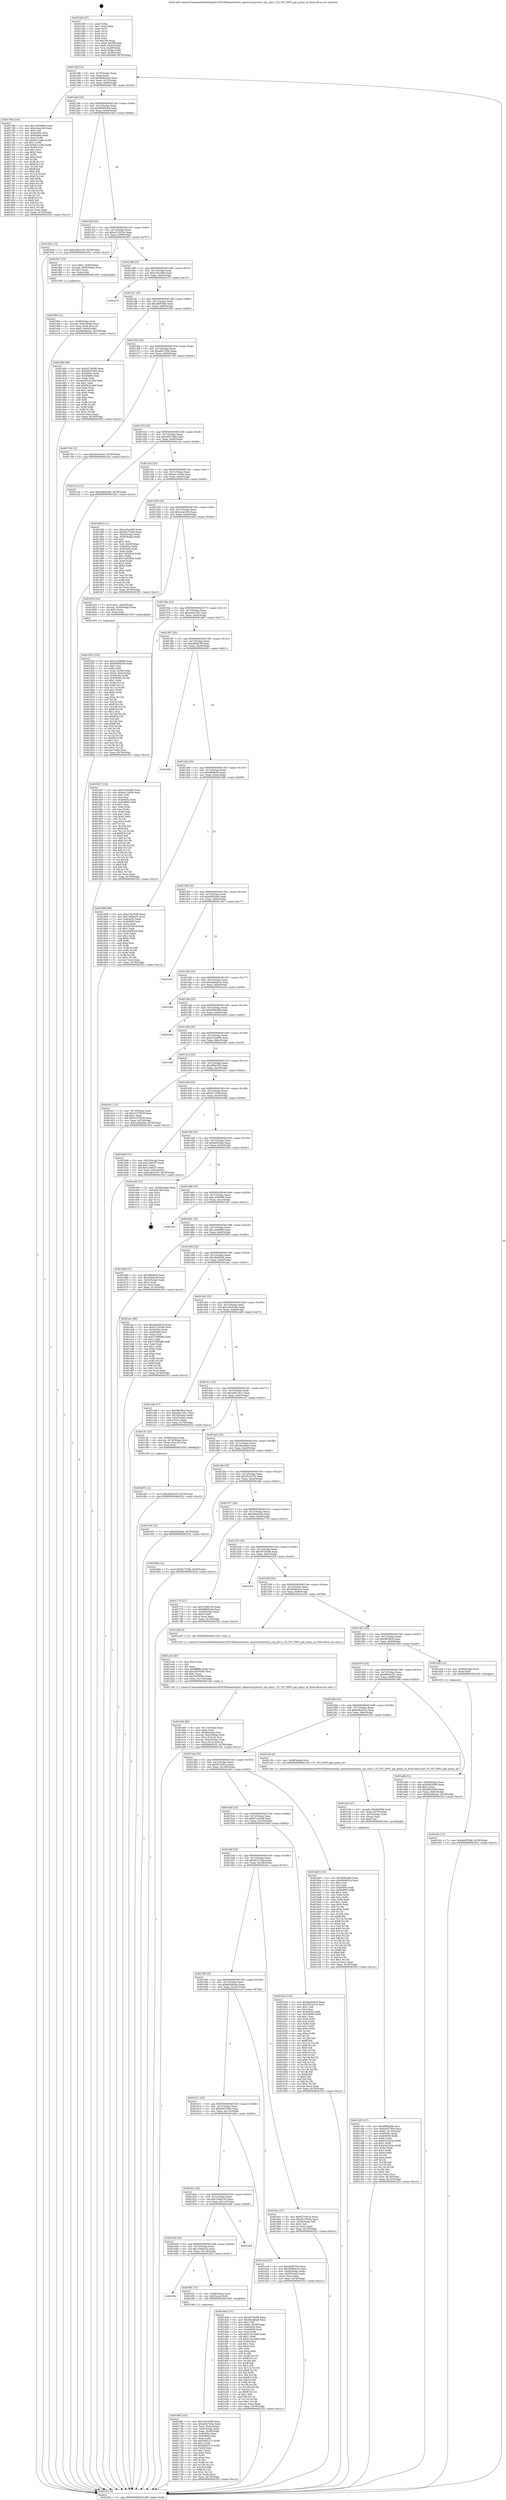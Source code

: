 digraph "0x401260" {
  label = "0x401260 (/mnt/c/Users/mathe/Desktop/tcc/POCII/binaries/extr_opensslcryptotsts_rsp_utils.c_TS_TST_INFO_get_policy_id_Final-ollvm.out::main(0))"
  labelloc = "t"
  node[shape=record]

  Entry [label="",width=0.3,height=0.3,shape=circle,fillcolor=black,style=filled]
  "0x40128f" [label="{
     0x40128f [23]\l
     | [instrs]\l
     &nbsp;&nbsp;0x40128f \<+3\>: mov -0x78(%rbp),%eax\l
     &nbsp;&nbsp;0x401292 \<+2\>: mov %eax,%ecx\l
     &nbsp;&nbsp;0x401294 \<+6\>: sub $0x866b5a2e,%ecx\l
     &nbsp;&nbsp;0x40129a \<+3\>: mov %eax,-0x7c(%rbp)\l
     &nbsp;&nbsp;0x40129d \<+3\>: mov %ecx,-0x80(%rbp)\l
     &nbsp;&nbsp;0x4012a0 \<+6\>: je 000000000040178b \<main+0x52b\>\l
  }"]
  "0x40178b" [label="{
     0x40178b [144]\l
     | [instrs]\l
     &nbsp;&nbsp;0x40178b \<+5\>: mov $0x1a559806,%eax\l
     &nbsp;&nbsp;0x401790 \<+5\>: mov $0xc4cec22d,%ecx\l
     &nbsp;&nbsp;0x401795 \<+2\>: mov $0x1,%dl\l
     &nbsp;&nbsp;0x401797 \<+7\>: mov 0x40405c,%esi\l
     &nbsp;&nbsp;0x40179e \<+7\>: mov 0x404060,%edi\l
     &nbsp;&nbsp;0x4017a5 \<+3\>: mov %esi,%r8d\l
     &nbsp;&nbsp;0x4017a8 \<+7\>: sub $0xf41c1dbe,%r8d\l
     &nbsp;&nbsp;0x4017af \<+4\>: sub $0x1,%r8d\l
     &nbsp;&nbsp;0x4017b3 \<+7\>: add $0xf41c1dbe,%r8d\l
     &nbsp;&nbsp;0x4017ba \<+4\>: imul %r8d,%esi\l
     &nbsp;&nbsp;0x4017be \<+3\>: and $0x1,%esi\l
     &nbsp;&nbsp;0x4017c1 \<+3\>: cmp $0x0,%esi\l
     &nbsp;&nbsp;0x4017c4 \<+4\>: sete %r9b\l
     &nbsp;&nbsp;0x4017c8 \<+3\>: cmp $0xa,%edi\l
     &nbsp;&nbsp;0x4017cb \<+4\>: setl %r10b\l
     &nbsp;&nbsp;0x4017cf \<+3\>: mov %r9b,%r11b\l
     &nbsp;&nbsp;0x4017d2 \<+4\>: xor $0xff,%r11b\l
     &nbsp;&nbsp;0x4017d6 \<+3\>: mov %r10b,%bl\l
     &nbsp;&nbsp;0x4017d9 \<+3\>: xor $0xff,%bl\l
     &nbsp;&nbsp;0x4017dc \<+3\>: xor $0x0,%dl\l
     &nbsp;&nbsp;0x4017df \<+3\>: mov %r11b,%r14b\l
     &nbsp;&nbsp;0x4017e2 \<+4\>: and $0x0,%r14b\l
     &nbsp;&nbsp;0x4017e6 \<+3\>: and %dl,%r9b\l
     &nbsp;&nbsp;0x4017e9 \<+3\>: mov %bl,%r15b\l
     &nbsp;&nbsp;0x4017ec \<+4\>: and $0x0,%r15b\l
     &nbsp;&nbsp;0x4017f0 \<+3\>: and %dl,%r10b\l
     &nbsp;&nbsp;0x4017f3 \<+3\>: or %r9b,%r14b\l
     &nbsp;&nbsp;0x4017f6 \<+3\>: or %r10b,%r15b\l
     &nbsp;&nbsp;0x4017f9 \<+3\>: xor %r15b,%r14b\l
     &nbsp;&nbsp;0x4017fc \<+3\>: or %bl,%r11b\l
     &nbsp;&nbsp;0x4017ff \<+4\>: xor $0xff,%r11b\l
     &nbsp;&nbsp;0x401803 \<+3\>: or $0x0,%dl\l
     &nbsp;&nbsp;0x401806 \<+3\>: and %dl,%r11b\l
     &nbsp;&nbsp;0x401809 \<+3\>: or %r11b,%r14b\l
     &nbsp;&nbsp;0x40180c \<+4\>: test $0x1,%r14b\l
     &nbsp;&nbsp;0x401810 \<+3\>: cmovne %ecx,%eax\l
     &nbsp;&nbsp;0x401813 \<+3\>: mov %eax,-0x78(%rbp)\l
     &nbsp;&nbsp;0x401816 \<+5\>: jmp 0000000000401f22 \<main+0xcc2\>\l
  }"]
  "0x4012a6" [label="{
     0x4012a6 [25]\l
     | [instrs]\l
     &nbsp;&nbsp;0x4012a6 \<+5\>: jmp 00000000004012ab \<main+0x4b\>\l
     &nbsp;&nbsp;0x4012ab \<+3\>: mov -0x7c(%rbp),%eax\l
     &nbsp;&nbsp;0x4012ae \<+5\>: sub $0x95000c59,%eax\l
     &nbsp;&nbsp;0x4012b3 \<+6\>: mov %eax,-0x84(%rbp)\l
     &nbsp;&nbsp;0x4012b9 \<+6\>: je 00000000004018cb \<main+0x66b\>\l
  }"]
  Exit [label="",width=0.3,height=0.3,shape=circle,fillcolor=black,style=filled,peripheries=2]
  "0x4018cb" [label="{
     0x4018cb [12]\l
     | [instrs]\l
     &nbsp;&nbsp;0x4018cb \<+7\>: movl $0xca8c5193,-0x78(%rbp)\l
     &nbsp;&nbsp;0x4018d2 \<+5\>: jmp 0000000000401f22 \<main+0xcc2\>\l
  }"]
  "0x4012bf" [label="{
     0x4012bf [25]\l
     | [instrs]\l
     &nbsp;&nbsp;0x4012bf \<+5\>: jmp 00000000004012c4 \<main+0x64\>\l
     &nbsp;&nbsp;0x4012c4 \<+3\>: mov -0x7c(%rbp),%eax\l
     &nbsp;&nbsp;0x4012c7 \<+5\>: sub $0xa512053e,%eax\l
     &nbsp;&nbsp;0x4012cc \<+6\>: mov %eax,-0x88(%rbp)\l
     &nbsp;&nbsp;0x4012d2 \<+6\>: je 00000000004019e7 \<main+0x787\>\l
  }"]
  "0x401d3c" [label="{
     0x401d3c [12]\l
     | [instrs]\l
     &nbsp;&nbsp;0x401d3c \<+7\>: movl $0xab0f7846,-0x78(%rbp)\l
     &nbsp;&nbsp;0x401d43 \<+5\>: jmp 0000000000401f22 \<main+0xcc2\>\l
  }"]
  "0x4019e7" [label="{
     0x4019e7 [23]\l
     | [instrs]\l
     &nbsp;&nbsp;0x4019e7 \<+7\>: movl $0x1,-0x60(%rbp)\l
     &nbsp;&nbsp;0x4019ee \<+4\>: movslq -0x60(%rbp),%rax\l
     &nbsp;&nbsp;0x4019f2 \<+4\>: shl $0x2,%rax\l
     &nbsp;&nbsp;0x4019f6 \<+3\>: mov %rax,%rdi\l
     &nbsp;&nbsp;0x4019f9 \<+5\>: call 0000000000401050 \<malloc@plt\>\l
     | [calls]\l
     &nbsp;&nbsp;0x401050 \{1\} (unknown)\l
  }"]
  "0x4012d8" [label="{
     0x4012d8 [25]\l
     | [instrs]\l
     &nbsp;&nbsp;0x4012d8 \<+5\>: jmp 00000000004012dd \<main+0x7d\>\l
     &nbsp;&nbsp;0x4012dd \<+3\>: mov -0x7c(%rbp),%eax\l
     &nbsp;&nbsp;0x4012e0 \<+5\>: sub $0xa78c2598,%eax\l
     &nbsp;&nbsp;0x4012e5 \<+6\>: mov %eax,-0x8c(%rbp)\l
     &nbsp;&nbsp;0x4012eb \<+6\>: je 0000000000401e75 \<main+0xc15\>\l
  }"]
  "0x401d05" [label="{
     0x401d05 [12]\l
     | [instrs]\l
     &nbsp;&nbsp;0x401d05 \<+7\>: movl $0xef69e350,-0x78(%rbp)\l
     &nbsp;&nbsp;0x401d0c \<+5\>: jmp 0000000000401f22 \<main+0xcc2\>\l
  }"]
  "0x401e75" [label="{
     0x401e75\l
  }", style=dashed]
  "0x4012f1" [label="{
     0x4012f1 [25]\l
     | [instrs]\l
     &nbsp;&nbsp;0x4012f1 \<+5\>: jmp 00000000004012f6 \<main+0x96\>\l
     &nbsp;&nbsp;0x4012f6 \<+3\>: mov -0x7c(%rbp),%eax\l
     &nbsp;&nbsp;0x4012f9 \<+5\>: sub $0xab0f7846,%eax\l
     &nbsp;&nbsp;0x4012fe \<+6\>: mov %eax,-0x90(%rbp)\l
     &nbsp;&nbsp;0x401304 \<+6\>: je 0000000000401d65 \<main+0xb05\>\l
  }"]
  "0x401c5f" [label="{
     0x401c5f [107]\l
     | [instrs]\l
     &nbsp;&nbsp;0x401c5f \<+5\>: mov $0xd0f52a6b,%esi\l
     &nbsp;&nbsp;0x401c64 \<+5\>: mov $0xba03746d,%ecx\l
     &nbsp;&nbsp;0x401c69 \<+7\>: movl $0x0,-0x74(%rbp)\l
     &nbsp;&nbsp;0x401c70 \<+7\>: mov 0x40405c,%edx\l
     &nbsp;&nbsp;0x401c77 \<+8\>: mov 0x404060,%r8d\l
     &nbsp;&nbsp;0x401c7f \<+3\>: mov %edx,%r9d\l
     &nbsp;&nbsp;0x401c82 \<+7\>: sub $0xb1bc524a,%r9d\l
     &nbsp;&nbsp;0x401c89 \<+4\>: sub $0x1,%r9d\l
     &nbsp;&nbsp;0x401c8d \<+7\>: add $0xb1bc524a,%r9d\l
     &nbsp;&nbsp;0x401c94 \<+4\>: imul %r9d,%edx\l
     &nbsp;&nbsp;0x401c98 \<+3\>: and $0x1,%edx\l
     &nbsp;&nbsp;0x401c9b \<+3\>: cmp $0x0,%edx\l
     &nbsp;&nbsp;0x401c9e \<+4\>: sete %r10b\l
     &nbsp;&nbsp;0x401ca2 \<+4\>: cmp $0xa,%r8d\l
     &nbsp;&nbsp;0x401ca6 \<+4\>: setl %r11b\l
     &nbsp;&nbsp;0x401caa \<+3\>: mov %r10b,%bl\l
     &nbsp;&nbsp;0x401cad \<+3\>: and %r11b,%bl\l
     &nbsp;&nbsp;0x401cb0 \<+3\>: xor %r11b,%r10b\l
     &nbsp;&nbsp;0x401cb3 \<+3\>: or %r10b,%bl\l
     &nbsp;&nbsp;0x401cb6 \<+3\>: test $0x1,%bl\l
     &nbsp;&nbsp;0x401cb9 \<+3\>: cmovne %ecx,%esi\l
     &nbsp;&nbsp;0x401cbc \<+3\>: mov %esi,-0x78(%rbp)\l
     &nbsp;&nbsp;0x401cbf \<+6\>: mov %eax,-0x120(%rbp)\l
     &nbsp;&nbsp;0x401cc5 \<+5\>: jmp 0000000000401f22 \<main+0xcc2\>\l
  }"]
  "0x401d65" [label="{
     0x401d65 [88]\l
     | [instrs]\l
     &nbsp;&nbsp;0x401d65 \<+5\>: mov $0x5073b2f6,%eax\l
     &nbsp;&nbsp;0x401d6a \<+5\>: mov $0x6d4379e0,%ecx\l
     &nbsp;&nbsp;0x401d6f \<+7\>: mov 0x40405c,%edx\l
     &nbsp;&nbsp;0x401d76 \<+7\>: mov 0x404060,%esi\l
     &nbsp;&nbsp;0x401d7d \<+2\>: mov %edx,%edi\l
     &nbsp;&nbsp;0x401d7f \<+6\>: sub $0x891b10e9,%edi\l
     &nbsp;&nbsp;0x401d85 \<+3\>: sub $0x1,%edi\l
     &nbsp;&nbsp;0x401d88 \<+6\>: add $0x891b10e9,%edi\l
     &nbsp;&nbsp;0x401d8e \<+3\>: imul %edi,%edx\l
     &nbsp;&nbsp;0x401d91 \<+3\>: and $0x1,%edx\l
     &nbsp;&nbsp;0x401d94 \<+3\>: cmp $0x0,%edx\l
     &nbsp;&nbsp;0x401d97 \<+4\>: sete %r8b\l
     &nbsp;&nbsp;0x401d9b \<+3\>: cmp $0xa,%esi\l
     &nbsp;&nbsp;0x401d9e \<+4\>: setl %r9b\l
     &nbsp;&nbsp;0x401da2 \<+3\>: mov %r8b,%r10b\l
     &nbsp;&nbsp;0x401da5 \<+3\>: and %r9b,%r10b\l
     &nbsp;&nbsp;0x401da8 \<+3\>: xor %r9b,%r8b\l
     &nbsp;&nbsp;0x401dab \<+3\>: or %r8b,%r10b\l
     &nbsp;&nbsp;0x401dae \<+4\>: test $0x1,%r10b\l
     &nbsp;&nbsp;0x401db2 \<+3\>: cmovne %ecx,%eax\l
     &nbsp;&nbsp;0x401db5 \<+3\>: mov %eax,-0x78(%rbp)\l
     &nbsp;&nbsp;0x401db8 \<+5\>: jmp 0000000000401f22 \<main+0xcc2\>\l
  }"]
  "0x40130a" [label="{
     0x40130a [25]\l
     | [instrs]\l
     &nbsp;&nbsp;0x40130a \<+5\>: jmp 000000000040130f \<main+0xaf\>\l
     &nbsp;&nbsp;0x40130f \<+3\>: mov -0x7c(%rbp),%eax\l
     &nbsp;&nbsp;0x401312 \<+5\>: sub $0xafd27d0a,%eax\l
     &nbsp;&nbsp;0x401317 \<+6\>: mov %eax,-0x94(%rbp)\l
     &nbsp;&nbsp;0x40131d \<+6\>: je 0000000000401764 \<main+0x504\>\l
  }"]
  "0x401c44" [label="{
     0x401c44 [27]\l
     | [instrs]\l
     &nbsp;&nbsp;0x401c44 \<+10\>: movabs $0x4020b6,%rdi\l
     &nbsp;&nbsp;0x401c4e \<+4\>: mov %rax,-0x70(%rbp)\l
     &nbsp;&nbsp;0x401c52 \<+4\>: mov -0x70(%rbp),%rax\l
     &nbsp;&nbsp;0x401c56 \<+2\>: mov (%rax),%esi\l
     &nbsp;&nbsp;0x401c58 \<+2\>: mov $0x0,%al\l
     &nbsp;&nbsp;0x401c5a \<+5\>: call 0000000000401040 \<printf@plt\>\l
     | [calls]\l
     &nbsp;&nbsp;0x401040 \{1\} (unknown)\l
  }"]
  "0x401764" [label="{
     0x401764 [12]\l
     | [instrs]\l
     &nbsp;&nbsp;0x401764 \<+7\>: movl $0x46de3ed3,-0x78(%rbp)\l
     &nbsp;&nbsp;0x40176b \<+5\>: jmp 0000000000401f22 \<main+0xcc2\>\l
  }"]
  "0x401323" [label="{
     0x401323 [25]\l
     | [instrs]\l
     &nbsp;&nbsp;0x401323 \<+5\>: jmp 0000000000401328 \<main+0xc8\>\l
     &nbsp;&nbsp;0x401328 \<+3\>: mov -0x7c(%rbp),%eax\l
     &nbsp;&nbsp;0x40132b \<+5\>: sub $0xba03746d,%eax\l
     &nbsp;&nbsp;0x401330 \<+6\>: mov %eax,-0x98(%rbp)\l
     &nbsp;&nbsp;0x401336 \<+6\>: je 0000000000401cca \<main+0xa6a\>\l
  }"]
  "0x401a65" [label="{
     0x401a65 [40]\l
     | [instrs]\l
     &nbsp;&nbsp;0x401a65 \<+6\>: mov -0x11c(%rbp),%ecx\l
     &nbsp;&nbsp;0x401a6b \<+3\>: imul %eax,%ecx\l
     &nbsp;&nbsp;0x401a6e \<+4\>: mov -0x58(%rbp),%rsi\l
     &nbsp;&nbsp;0x401a72 \<+4\>: movslq -0x5c(%rbp),%rdi\l
     &nbsp;&nbsp;0x401a76 \<+4\>: mov (%rsi,%rdi,8),%rsi\l
     &nbsp;&nbsp;0x401a7a \<+4\>: movslq -0x64(%rbp),%rdi\l
     &nbsp;&nbsp;0x401a7e \<+3\>: mov %ecx,(%rsi,%rdi,4)\l
     &nbsp;&nbsp;0x401a81 \<+7\>: movl $0x606e5322,-0x78(%rbp)\l
     &nbsp;&nbsp;0x401a88 \<+5\>: jmp 0000000000401f22 \<main+0xcc2\>\l
  }"]
  "0x401cca" [label="{
     0x401cca [12]\l
     | [instrs]\l
     &nbsp;&nbsp;0x401cca \<+7\>: movl $0x2a92b26e,-0x78(%rbp)\l
     &nbsp;&nbsp;0x401cd1 \<+5\>: jmp 0000000000401f22 \<main+0xcc2\>\l
  }"]
  "0x40133c" [label="{
     0x40133c [25]\l
     | [instrs]\l
     &nbsp;&nbsp;0x40133c \<+5\>: jmp 0000000000401341 \<main+0xe1\>\l
     &nbsp;&nbsp;0x401341 \<+3\>: mov -0x7c(%rbp),%eax\l
     &nbsp;&nbsp;0x401344 \<+5\>: sub $0xba11e63b,%eax\l
     &nbsp;&nbsp;0x401349 \<+6\>: mov %eax,-0x9c(%rbp)\l
     &nbsp;&nbsp;0x40134f \<+6\>: je 000000000040195d \<main+0x6fd\>\l
  }"]
  "0x401a3d" [label="{
     0x401a3d [40]\l
     | [instrs]\l
     &nbsp;&nbsp;0x401a3d \<+5\>: mov $0x2,%ecx\l
     &nbsp;&nbsp;0x401a42 \<+1\>: cltd\l
     &nbsp;&nbsp;0x401a43 \<+2\>: idiv %ecx\l
     &nbsp;&nbsp;0x401a45 \<+6\>: imul $0xfffffffe,%edx,%ecx\l
     &nbsp;&nbsp;0x401a4b \<+6\>: add $0x1b97839c,%ecx\l
     &nbsp;&nbsp;0x401a51 \<+3\>: add $0x1,%ecx\l
     &nbsp;&nbsp;0x401a54 \<+6\>: sub $0x1b97839c,%ecx\l
     &nbsp;&nbsp;0x401a5a \<+6\>: mov %ecx,-0x11c(%rbp)\l
     &nbsp;&nbsp;0x401a60 \<+5\>: call 0000000000401160 \<next_i\>\l
     | [calls]\l
     &nbsp;&nbsp;0x401160 \{1\} (/mnt/c/Users/mathe/Desktop/tcc/POCII/binaries/extr_opensslcryptotsts_rsp_utils.c_TS_TST_INFO_get_policy_id_Final-ollvm.out::next_i)\l
  }"]
  "0x40195d" [label="{
     0x40195d [111]\l
     | [instrs]\l
     &nbsp;&nbsp;0x40195d \<+5\>: mov $0xe332ad56,%eax\l
     &nbsp;&nbsp;0x401962 \<+5\>: mov $0x68137e4d,%ecx\l
     &nbsp;&nbsp;0x401967 \<+3\>: mov -0x5c(%rbp),%edx\l
     &nbsp;&nbsp;0x40196a \<+3\>: cmp -0x50(%rbp),%edx\l
     &nbsp;&nbsp;0x40196d \<+4\>: setl %sil\l
     &nbsp;&nbsp;0x401971 \<+4\>: and $0x1,%sil\l
     &nbsp;&nbsp;0x401975 \<+4\>: mov %sil,-0x29(%rbp)\l
     &nbsp;&nbsp;0x401979 \<+7\>: mov 0x40405c,%edx\l
     &nbsp;&nbsp;0x401980 \<+7\>: mov 0x404060,%edi\l
     &nbsp;&nbsp;0x401987 \<+3\>: mov %edx,%r8d\l
     &nbsp;&nbsp;0x40198a \<+7\>: sub $0x7cd0293a,%r8d\l
     &nbsp;&nbsp;0x401991 \<+4\>: sub $0x1,%r8d\l
     &nbsp;&nbsp;0x401995 \<+7\>: add $0x7cd0293a,%r8d\l
     &nbsp;&nbsp;0x40199c \<+4\>: imul %r8d,%edx\l
     &nbsp;&nbsp;0x4019a0 \<+3\>: and $0x1,%edx\l
     &nbsp;&nbsp;0x4019a3 \<+3\>: cmp $0x0,%edx\l
     &nbsp;&nbsp;0x4019a6 \<+4\>: sete %sil\l
     &nbsp;&nbsp;0x4019aa \<+3\>: cmp $0xa,%edi\l
     &nbsp;&nbsp;0x4019ad \<+4\>: setl %r9b\l
     &nbsp;&nbsp;0x4019b1 \<+3\>: mov %sil,%r10b\l
     &nbsp;&nbsp;0x4019b4 \<+3\>: and %r9b,%r10b\l
     &nbsp;&nbsp;0x4019b7 \<+3\>: xor %r9b,%sil\l
     &nbsp;&nbsp;0x4019ba \<+3\>: or %sil,%r10b\l
     &nbsp;&nbsp;0x4019bd \<+4\>: test $0x1,%r10b\l
     &nbsp;&nbsp;0x4019c1 \<+3\>: cmovne %ecx,%eax\l
     &nbsp;&nbsp;0x4019c4 \<+3\>: mov %eax,-0x78(%rbp)\l
     &nbsp;&nbsp;0x4019c7 \<+5\>: jmp 0000000000401f22 \<main+0xcc2\>\l
  }"]
  "0x401355" [label="{
     0x401355 [25]\l
     | [instrs]\l
     &nbsp;&nbsp;0x401355 \<+5\>: jmp 000000000040135a \<main+0xfa\>\l
     &nbsp;&nbsp;0x40135a \<+3\>: mov -0x7c(%rbp),%eax\l
     &nbsp;&nbsp;0x40135d \<+5\>: sub $0xc4cec22d,%eax\l
     &nbsp;&nbsp;0x401362 \<+6\>: mov %eax,-0xa0(%rbp)\l
     &nbsp;&nbsp;0x401368 \<+6\>: je 000000000040181b \<main+0x5bb\>\l
  }"]
  "0x4019fe" [label="{
     0x4019fe [31]\l
     | [instrs]\l
     &nbsp;&nbsp;0x4019fe \<+4\>: mov -0x58(%rbp),%rdi\l
     &nbsp;&nbsp;0x401a02 \<+4\>: movslq -0x5c(%rbp),%rcx\l
     &nbsp;&nbsp;0x401a06 \<+4\>: mov %rax,(%rdi,%rcx,8)\l
     &nbsp;&nbsp;0x401a0a \<+7\>: movl $0x0,-0x64(%rbp)\l
     &nbsp;&nbsp;0x401a11 \<+7\>: movl $0x6d04bcda,-0x78(%rbp)\l
     &nbsp;&nbsp;0x401a18 \<+5\>: jmp 0000000000401f22 \<main+0xcc2\>\l
  }"]
  "0x40181b" [label="{
     0x40181b [23]\l
     | [instrs]\l
     &nbsp;&nbsp;0x40181b \<+7\>: movl $0x1,-0x50(%rbp)\l
     &nbsp;&nbsp;0x401822 \<+4\>: movslq -0x50(%rbp),%rax\l
     &nbsp;&nbsp;0x401826 \<+4\>: shl $0x3,%rax\l
     &nbsp;&nbsp;0x40182a \<+3\>: mov %rax,%rdi\l
     &nbsp;&nbsp;0x40182d \<+5\>: call 0000000000401050 \<malloc@plt\>\l
     | [calls]\l
     &nbsp;&nbsp;0x401050 \{1\} (unknown)\l
  }"]
  "0x40136e" [label="{
     0x40136e [25]\l
     | [instrs]\l
     &nbsp;&nbsp;0x40136e \<+5\>: jmp 0000000000401373 \<main+0x113\>\l
     &nbsp;&nbsp;0x401373 \<+3\>: mov -0x7c(%rbp),%eax\l
     &nbsp;&nbsp;0x401376 \<+5\>: sub $0xca8c5193,%eax\l
     &nbsp;&nbsp;0x40137b \<+6\>: mov %eax,-0xa4(%rbp)\l
     &nbsp;&nbsp;0x401381 \<+6\>: je 00000000004018d7 \<main+0x677\>\l
  }"]
  "0x401832" [label="{
     0x401832 [153]\l
     | [instrs]\l
     &nbsp;&nbsp;0x401832 \<+5\>: mov $0x1a559806,%ecx\l
     &nbsp;&nbsp;0x401837 \<+5\>: mov $0x95000c59,%edx\l
     &nbsp;&nbsp;0x40183c \<+3\>: mov $0x1,%sil\l
     &nbsp;&nbsp;0x40183f \<+3\>: xor %r8d,%r8d\l
     &nbsp;&nbsp;0x401842 \<+4\>: mov %rax,-0x58(%rbp)\l
     &nbsp;&nbsp;0x401846 \<+7\>: movl $0x0,-0x5c(%rbp)\l
     &nbsp;&nbsp;0x40184d \<+8\>: mov 0x40405c,%r9d\l
     &nbsp;&nbsp;0x401855 \<+8\>: mov 0x404060,%r10d\l
     &nbsp;&nbsp;0x40185d \<+4\>: sub $0x1,%r8d\l
     &nbsp;&nbsp;0x401861 \<+3\>: mov %r9d,%r11d\l
     &nbsp;&nbsp;0x401864 \<+3\>: add %r8d,%r11d\l
     &nbsp;&nbsp;0x401867 \<+4\>: imul %r11d,%r9d\l
     &nbsp;&nbsp;0x40186b \<+4\>: and $0x1,%r9d\l
     &nbsp;&nbsp;0x40186f \<+4\>: cmp $0x0,%r9d\l
     &nbsp;&nbsp;0x401873 \<+3\>: sete %bl\l
     &nbsp;&nbsp;0x401876 \<+4\>: cmp $0xa,%r10d\l
     &nbsp;&nbsp;0x40187a \<+4\>: setl %r14b\l
     &nbsp;&nbsp;0x40187e \<+3\>: mov %bl,%r15b\l
     &nbsp;&nbsp;0x401881 \<+4\>: xor $0xff,%r15b\l
     &nbsp;&nbsp;0x401885 \<+3\>: mov %r14b,%r12b\l
     &nbsp;&nbsp;0x401888 \<+4\>: xor $0xff,%r12b\l
     &nbsp;&nbsp;0x40188c \<+4\>: xor $0x1,%sil\l
     &nbsp;&nbsp;0x401890 \<+3\>: mov %r15b,%r13b\l
     &nbsp;&nbsp;0x401893 \<+4\>: and $0xff,%r13b\l
     &nbsp;&nbsp;0x401897 \<+3\>: and %sil,%bl\l
     &nbsp;&nbsp;0x40189a \<+3\>: mov %r12b,%al\l
     &nbsp;&nbsp;0x40189d \<+2\>: and $0xff,%al\l
     &nbsp;&nbsp;0x40189f \<+3\>: and %sil,%r14b\l
     &nbsp;&nbsp;0x4018a2 \<+3\>: or %bl,%r13b\l
     &nbsp;&nbsp;0x4018a5 \<+3\>: or %r14b,%al\l
     &nbsp;&nbsp;0x4018a8 \<+3\>: xor %al,%r13b\l
     &nbsp;&nbsp;0x4018ab \<+3\>: or %r12b,%r15b\l
     &nbsp;&nbsp;0x4018ae \<+4\>: xor $0xff,%r15b\l
     &nbsp;&nbsp;0x4018b2 \<+4\>: or $0x1,%sil\l
     &nbsp;&nbsp;0x4018b6 \<+3\>: and %sil,%r15b\l
     &nbsp;&nbsp;0x4018b9 \<+3\>: or %r15b,%r13b\l
     &nbsp;&nbsp;0x4018bc \<+4\>: test $0x1,%r13b\l
     &nbsp;&nbsp;0x4018c0 \<+3\>: cmovne %edx,%ecx\l
     &nbsp;&nbsp;0x4018c3 \<+3\>: mov %ecx,-0x78(%rbp)\l
     &nbsp;&nbsp;0x4018c6 \<+5\>: jmp 0000000000401f22 \<main+0xcc2\>\l
  }"]
  "0x4018d7" [label="{
     0x4018d7 [134]\l
     | [instrs]\l
     &nbsp;&nbsp;0x4018d7 \<+5\>: mov $0xe332ad56,%eax\l
     &nbsp;&nbsp;0x4018dc \<+5\>: mov $0xba11e63b,%ecx\l
     &nbsp;&nbsp;0x4018e1 \<+2\>: mov $0x1,%dl\l
     &nbsp;&nbsp;0x4018e3 \<+2\>: xor %esi,%esi\l
     &nbsp;&nbsp;0x4018e5 \<+7\>: mov 0x40405c,%edi\l
     &nbsp;&nbsp;0x4018ec \<+8\>: mov 0x404060,%r8d\l
     &nbsp;&nbsp;0x4018f4 \<+3\>: sub $0x1,%esi\l
     &nbsp;&nbsp;0x4018f7 \<+3\>: mov %edi,%r9d\l
     &nbsp;&nbsp;0x4018fa \<+3\>: add %esi,%r9d\l
     &nbsp;&nbsp;0x4018fd \<+4\>: imul %r9d,%edi\l
     &nbsp;&nbsp;0x401901 \<+3\>: and $0x1,%edi\l
     &nbsp;&nbsp;0x401904 \<+3\>: cmp $0x0,%edi\l
     &nbsp;&nbsp;0x401907 \<+4\>: sete %r10b\l
     &nbsp;&nbsp;0x40190b \<+4\>: cmp $0xa,%r8d\l
     &nbsp;&nbsp;0x40190f \<+4\>: setl %r11b\l
     &nbsp;&nbsp;0x401913 \<+3\>: mov %r10b,%bl\l
     &nbsp;&nbsp;0x401916 \<+3\>: xor $0xff,%bl\l
     &nbsp;&nbsp;0x401919 \<+3\>: mov %r11b,%r14b\l
     &nbsp;&nbsp;0x40191c \<+4\>: xor $0xff,%r14b\l
     &nbsp;&nbsp;0x401920 \<+3\>: xor $0x0,%dl\l
     &nbsp;&nbsp;0x401923 \<+3\>: mov %bl,%r15b\l
     &nbsp;&nbsp;0x401926 \<+4\>: and $0x0,%r15b\l
     &nbsp;&nbsp;0x40192a \<+3\>: and %dl,%r10b\l
     &nbsp;&nbsp;0x40192d \<+3\>: mov %r14b,%r12b\l
     &nbsp;&nbsp;0x401930 \<+4\>: and $0x0,%r12b\l
     &nbsp;&nbsp;0x401934 \<+3\>: and %dl,%r11b\l
     &nbsp;&nbsp;0x401937 \<+3\>: or %r10b,%r15b\l
     &nbsp;&nbsp;0x40193a \<+3\>: or %r11b,%r12b\l
     &nbsp;&nbsp;0x40193d \<+3\>: xor %r12b,%r15b\l
     &nbsp;&nbsp;0x401940 \<+3\>: or %r14b,%bl\l
     &nbsp;&nbsp;0x401943 \<+3\>: xor $0xff,%bl\l
     &nbsp;&nbsp;0x401946 \<+3\>: or $0x0,%dl\l
     &nbsp;&nbsp;0x401949 \<+2\>: and %dl,%bl\l
     &nbsp;&nbsp;0x40194b \<+3\>: or %bl,%r15b\l
     &nbsp;&nbsp;0x40194e \<+4\>: test $0x1,%r15b\l
     &nbsp;&nbsp;0x401952 \<+3\>: cmovne %ecx,%eax\l
     &nbsp;&nbsp;0x401955 \<+3\>: mov %eax,-0x78(%rbp)\l
     &nbsp;&nbsp;0x401958 \<+5\>: jmp 0000000000401f22 \<main+0xcc2\>\l
  }"]
  "0x401387" [label="{
     0x401387 [25]\l
     | [instrs]\l
     &nbsp;&nbsp;0x401387 \<+5\>: jmp 000000000040138c \<main+0x12c\>\l
     &nbsp;&nbsp;0x40138c \<+3\>: mov -0x7c(%rbp),%eax\l
     &nbsp;&nbsp;0x40138f \<+5\>: sub $0xcb6a918f,%eax\l
     &nbsp;&nbsp;0x401394 \<+6\>: mov %eax,-0xa8(%rbp)\l
     &nbsp;&nbsp;0x40139a \<+6\>: je 0000000000401681 \<main+0x421\>\l
  }"]
  "0x4016fe" [label="{
     0x4016fe [102]\l
     | [instrs]\l
     &nbsp;&nbsp;0x4016fe \<+5\>: mov $0xa78c2598,%ecx\l
     &nbsp;&nbsp;0x401703 \<+5\>: mov $0xafd27d0a,%edx\l
     &nbsp;&nbsp;0x401708 \<+3\>: mov %eax,-0x4c(%rbp)\l
     &nbsp;&nbsp;0x40170b \<+3\>: mov -0x4c(%rbp),%eax\l
     &nbsp;&nbsp;0x40170e \<+3\>: mov %eax,-0x30(%rbp)\l
     &nbsp;&nbsp;0x401711 \<+7\>: mov 0x40405c,%eax\l
     &nbsp;&nbsp;0x401718 \<+7\>: mov 0x404060,%esi\l
     &nbsp;&nbsp;0x40171f \<+3\>: mov %eax,%r8d\l
     &nbsp;&nbsp;0x401722 \<+7\>: add $0x5f40217c,%r8d\l
     &nbsp;&nbsp;0x401729 \<+4\>: sub $0x1,%r8d\l
     &nbsp;&nbsp;0x40172d \<+7\>: sub $0x5f40217c,%r8d\l
     &nbsp;&nbsp;0x401734 \<+4\>: imul %r8d,%eax\l
     &nbsp;&nbsp;0x401738 \<+3\>: and $0x1,%eax\l
     &nbsp;&nbsp;0x40173b \<+3\>: cmp $0x0,%eax\l
     &nbsp;&nbsp;0x40173e \<+4\>: sete %r9b\l
     &nbsp;&nbsp;0x401742 \<+3\>: cmp $0xa,%esi\l
     &nbsp;&nbsp;0x401745 \<+4\>: setl %r10b\l
     &nbsp;&nbsp;0x401749 \<+3\>: mov %r9b,%r11b\l
     &nbsp;&nbsp;0x40174c \<+3\>: and %r10b,%r11b\l
     &nbsp;&nbsp;0x40174f \<+3\>: xor %r10b,%r9b\l
     &nbsp;&nbsp;0x401752 \<+3\>: or %r9b,%r11b\l
     &nbsp;&nbsp;0x401755 \<+4\>: test $0x1,%r11b\l
     &nbsp;&nbsp;0x401759 \<+3\>: cmovne %edx,%ecx\l
     &nbsp;&nbsp;0x40175c \<+3\>: mov %ecx,-0x78(%rbp)\l
     &nbsp;&nbsp;0x40175f \<+5\>: jmp 0000000000401f22 \<main+0xcc2\>\l
  }"]
  "0x401681" [label="{
     0x401681\l
  }", style=dashed]
  "0x4013a0" [label="{
     0x4013a0 [25]\l
     | [instrs]\l
     &nbsp;&nbsp;0x4013a0 \<+5\>: jmp 00000000004013a5 \<main+0x145\>\l
     &nbsp;&nbsp;0x4013a5 \<+3\>: mov -0x7c(%rbp),%eax\l
     &nbsp;&nbsp;0x4013a8 \<+5\>: sub $0xcff64b56,%eax\l
     &nbsp;&nbsp;0x4013ad \<+6\>: mov %eax,-0xac(%rbp)\l
     &nbsp;&nbsp;0x4013b3 \<+6\>: je 0000000000401699 \<main+0x439\>\l
  }"]
  "0x40165c" [label="{
     0x40165c\l
  }", style=dashed]
  "0x401699" [label="{
     0x401699 [88]\l
     | [instrs]\l
     &nbsp;&nbsp;0x401699 \<+5\>: mov $0xa78c2598,%eax\l
     &nbsp;&nbsp;0x40169e \<+5\>: mov $0x7c9dea25,%ecx\l
     &nbsp;&nbsp;0x4016a3 \<+7\>: mov 0x40405c,%edx\l
     &nbsp;&nbsp;0x4016aa \<+7\>: mov 0x404060,%esi\l
     &nbsp;&nbsp;0x4016b1 \<+2\>: mov %edx,%edi\l
     &nbsp;&nbsp;0x4016b3 \<+6\>: add $0xc93581ef,%edi\l
     &nbsp;&nbsp;0x4016b9 \<+3\>: sub $0x1,%edi\l
     &nbsp;&nbsp;0x4016bc \<+6\>: sub $0xc93581ef,%edi\l
     &nbsp;&nbsp;0x4016c2 \<+3\>: imul %edi,%edx\l
     &nbsp;&nbsp;0x4016c5 \<+3\>: and $0x1,%edx\l
     &nbsp;&nbsp;0x4016c8 \<+3\>: cmp $0x0,%edx\l
     &nbsp;&nbsp;0x4016cb \<+4\>: sete %r8b\l
     &nbsp;&nbsp;0x4016cf \<+3\>: cmp $0xa,%esi\l
     &nbsp;&nbsp;0x4016d2 \<+4\>: setl %r9b\l
     &nbsp;&nbsp;0x4016d6 \<+3\>: mov %r8b,%r10b\l
     &nbsp;&nbsp;0x4016d9 \<+3\>: and %r9b,%r10b\l
     &nbsp;&nbsp;0x4016dc \<+3\>: xor %r9b,%r8b\l
     &nbsp;&nbsp;0x4016df \<+3\>: or %r8b,%r10b\l
     &nbsp;&nbsp;0x4016e2 \<+4\>: test $0x1,%r10b\l
     &nbsp;&nbsp;0x4016e6 \<+3\>: cmovne %ecx,%eax\l
     &nbsp;&nbsp;0x4016e9 \<+3\>: mov %eax,-0x78(%rbp)\l
     &nbsp;&nbsp;0x4016ec \<+5\>: jmp 0000000000401f22 \<main+0xcc2\>\l
  }"]
  "0x4013b9" [label="{
     0x4013b9 [25]\l
     | [instrs]\l
     &nbsp;&nbsp;0x4013b9 \<+5\>: jmp 00000000004013be \<main+0x15e\>\l
     &nbsp;&nbsp;0x4013be \<+3\>: mov -0x7c(%rbp),%eax\l
     &nbsp;&nbsp;0x4013c1 \<+5\>: sub $0xd0f52a6b,%eax\l
     &nbsp;&nbsp;0x4013c6 \<+6\>: mov %eax,-0xb0(%rbp)\l
     &nbsp;&nbsp;0x4013cc \<+6\>: je 0000000000401ed7 \<main+0xc77\>\l
  }"]
  "0x4016f1" [label="{
     0x4016f1 [13]\l
     | [instrs]\l
     &nbsp;&nbsp;0x4016f1 \<+4\>: mov -0x48(%rbp),%rax\l
     &nbsp;&nbsp;0x4016f5 \<+4\>: mov 0x8(%rax),%rdi\l
     &nbsp;&nbsp;0x4016f9 \<+5\>: call 0000000000401060 \<atoi@plt\>\l
     | [calls]\l
     &nbsp;&nbsp;0x401060 \{1\} (unknown)\l
  }"]
  "0x401ed7" [label="{
     0x401ed7\l
  }", style=dashed]
  "0x4013d2" [label="{
     0x4013d2 [25]\l
     | [instrs]\l
     &nbsp;&nbsp;0x4013d2 \<+5\>: jmp 00000000004013d7 \<main+0x177\>\l
     &nbsp;&nbsp;0x4013d7 \<+3\>: mov -0x7c(%rbp),%eax\l
     &nbsp;&nbsp;0x4013da \<+5\>: sub $0xd4a0ab18,%eax\l
     &nbsp;&nbsp;0x4013df \<+6\>: mov %eax,-0xb4(%rbp)\l
     &nbsp;&nbsp;0x4013e5 \<+6\>: je 0000000000401ecb \<main+0xc6b\>\l
  }"]
  "0x401643" [label="{
     0x401643 [25]\l
     | [instrs]\l
     &nbsp;&nbsp;0x401643 \<+5\>: jmp 0000000000401648 \<main+0x3e8\>\l
     &nbsp;&nbsp;0x401648 \<+3\>: mov -0x7c(%rbp),%eax\l
     &nbsp;&nbsp;0x40164b \<+5\>: sub $0x7c9dea25,%eax\l
     &nbsp;&nbsp;0x401650 \<+6\>: mov %eax,-0x118(%rbp)\l
     &nbsp;&nbsp;0x401656 \<+6\>: je 00000000004016f1 \<main+0x491\>\l
  }"]
  "0x401ecb" [label="{
     0x401ecb\l
  }", style=dashed]
  "0x4013eb" [label="{
     0x4013eb [25]\l
     | [instrs]\l
     &nbsp;&nbsp;0x4013eb \<+5\>: jmp 00000000004013f0 \<main+0x190\>\l
     &nbsp;&nbsp;0x4013f0 \<+3\>: mov -0x7c(%rbp),%eax\l
     &nbsp;&nbsp;0x4013f3 \<+5\>: sub $0xd589396f,%eax\l
     &nbsp;&nbsp;0x4013f8 \<+6\>: mov %eax,-0xb8(%rbp)\l
     &nbsp;&nbsp;0x4013fe \<+6\>: je 0000000000401d54 \<main+0xaf4\>\l
  }"]
  "0x401d48" [label="{
     0x401d48\l
  }", style=dashed]
  "0x401d54" [label="{
     0x401d54\l
  }", style=dashed]
  "0x401404" [label="{
     0x401404 [25]\l
     | [instrs]\l
     &nbsp;&nbsp;0x401404 \<+5\>: jmp 0000000000401409 \<main+0x1a9\>\l
     &nbsp;&nbsp;0x401409 \<+3\>: mov -0x7c(%rbp),%eax\l
     &nbsp;&nbsp;0x40140c \<+5\>: sub $0xe332ad56,%eax\l
     &nbsp;&nbsp;0x401411 \<+6\>: mov %eax,-0xbc(%rbp)\l
     &nbsp;&nbsp;0x401417 \<+6\>: je 0000000000401ebf \<main+0xc5f\>\l
  }"]
  "0x40162a" [label="{
     0x40162a [25]\l
     | [instrs]\l
     &nbsp;&nbsp;0x40162a \<+5\>: jmp 000000000040162f \<main+0x3cf\>\l
     &nbsp;&nbsp;0x40162f \<+3\>: mov -0x7c(%rbp),%eax\l
     &nbsp;&nbsp;0x401632 \<+5\>: sub $0x7438c163,%eax\l
     &nbsp;&nbsp;0x401637 \<+6\>: mov %eax,-0x114(%rbp)\l
     &nbsp;&nbsp;0x40163d \<+6\>: je 0000000000401d48 \<main+0xae8\>\l
  }"]
  "0x401ebf" [label="{
     0x401ebf\l
  }", style=dashed]
  "0x40141d" [label="{
     0x40141d [25]\l
     | [instrs]\l
     &nbsp;&nbsp;0x40141d \<+5\>: jmp 0000000000401422 \<main+0x1c2\>\l
     &nbsp;&nbsp;0x401422 \<+3\>: mov -0x7c(%rbp),%eax\l
     &nbsp;&nbsp;0x401425 \<+5\>: sub $0xef69e350,%eax\l
     &nbsp;&nbsp;0x40142a \<+6\>: mov %eax,-0xc0(%rbp)\l
     &nbsp;&nbsp;0x401430 \<+6\>: je 0000000000401d11 \<main+0xab1\>\l
  }"]
  "0x401dbd" [label="{
     0x401dbd [151]\l
     | [instrs]\l
     &nbsp;&nbsp;0x401dbd \<+5\>: mov $0x5073b2f6,%eax\l
     &nbsp;&nbsp;0x401dc2 \<+5\>: mov $0x3beebba4,%ecx\l
     &nbsp;&nbsp;0x401dc7 \<+2\>: mov $0x1,%dl\l
     &nbsp;&nbsp;0x401dc9 \<+7\>: movl $0x0,-0x38(%rbp)\l
     &nbsp;&nbsp;0x401dd0 \<+7\>: mov 0x40405c,%esi\l
     &nbsp;&nbsp;0x401dd7 \<+7\>: mov 0x404060,%edi\l
     &nbsp;&nbsp;0x401dde \<+3\>: mov %esi,%r8d\l
     &nbsp;&nbsp;0x401de1 \<+7\>: add $0x512e16d6,%r8d\l
     &nbsp;&nbsp;0x401de8 \<+4\>: sub $0x1,%r8d\l
     &nbsp;&nbsp;0x401dec \<+7\>: sub $0x512e16d6,%r8d\l
     &nbsp;&nbsp;0x401df3 \<+4\>: imul %r8d,%esi\l
     &nbsp;&nbsp;0x401df7 \<+3\>: and $0x1,%esi\l
     &nbsp;&nbsp;0x401dfa \<+3\>: cmp $0x0,%esi\l
     &nbsp;&nbsp;0x401dfd \<+4\>: sete %r9b\l
     &nbsp;&nbsp;0x401e01 \<+3\>: cmp $0xa,%edi\l
     &nbsp;&nbsp;0x401e04 \<+4\>: setl %r10b\l
     &nbsp;&nbsp;0x401e08 \<+3\>: mov %r9b,%r11b\l
     &nbsp;&nbsp;0x401e0b \<+4\>: xor $0xff,%r11b\l
     &nbsp;&nbsp;0x401e0f \<+3\>: mov %r10b,%bl\l
     &nbsp;&nbsp;0x401e12 \<+3\>: xor $0xff,%bl\l
     &nbsp;&nbsp;0x401e15 \<+3\>: xor $0x1,%dl\l
     &nbsp;&nbsp;0x401e18 \<+3\>: mov %r11b,%r14b\l
     &nbsp;&nbsp;0x401e1b \<+4\>: and $0xff,%r14b\l
     &nbsp;&nbsp;0x401e1f \<+3\>: and %dl,%r9b\l
     &nbsp;&nbsp;0x401e22 \<+3\>: mov %bl,%r15b\l
     &nbsp;&nbsp;0x401e25 \<+4\>: and $0xff,%r15b\l
     &nbsp;&nbsp;0x401e29 \<+3\>: and %dl,%r10b\l
     &nbsp;&nbsp;0x401e2c \<+3\>: or %r9b,%r14b\l
     &nbsp;&nbsp;0x401e2f \<+3\>: or %r10b,%r15b\l
     &nbsp;&nbsp;0x401e32 \<+3\>: xor %r15b,%r14b\l
     &nbsp;&nbsp;0x401e35 \<+3\>: or %bl,%r11b\l
     &nbsp;&nbsp;0x401e38 \<+4\>: xor $0xff,%r11b\l
     &nbsp;&nbsp;0x401e3c \<+3\>: or $0x1,%dl\l
     &nbsp;&nbsp;0x401e3f \<+3\>: and %dl,%r11b\l
     &nbsp;&nbsp;0x401e42 \<+3\>: or %r11b,%r14b\l
     &nbsp;&nbsp;0x401e45 \<+4\>: test $0x1,%r14b\l
     &nbsp;&nbsp;0x401e49 \<+3\>: cmovne %ecx,%eax\l
     &nbsp;&nbsp;0x401e4c \<+3\>: mov %eax,-0x78(%rbp)\l
     &nbsp;&nbsp;0x401e4f \<+5\>: jmp 0000000000401f22 \<main+0xcc2\>\l
  }"]
  "0x401d11" [label="{
     0x401d11 [31]\l
     | [instrs]\l
     &nbsp;&nbsp;0x401d11 \<+3\>: mov -0x74(%rbp),%eax\l
     &nbsp;&nbsp;0x401d14 \<+5\>: sub $0x312782c8,%eax\l
     &nbsp;&nbsp;0x401d19 \<+3\>: add $0x1,%eax\l
     &nbsp;&nbsp;0x401d1c \<+5\>: add $0x312782c8,%eax\l
     &nbsp;&nbsp;0x401d21 \<+3\>: mov %eax,-0x74(%rbp)\l
     &nbsp;&nbsp;0x401d24 \<+7\>: movl $0x2a92b26e,-0x78(%rbp)\l
     &nbsp;&nbsp;0x401d2b \<+5\>: jmp 0000000000401f22 \<main+0xcc2\>\l
  }"]
  "0x401436" [label="{
     0x401436 [25]\l
     | [instrs]\l
     &nbsp;&nbsp;0x401436 \<+5\>: jmp 000000000040143b \<main+0x1db\>\l
     &nbsp;&nbsp;0x40143b \<+3\>: mov -0x7c(%rbp),%eax\l
     &nbsp;&nbsp;0x40143e \<+5\>: sub $0xf31754fe,%eax\l
     &nbsp;&nbsp;0x401443 \<+6\>: mov %eax,-0xc4(%rbp)\l
     &nbsp;&nbsp;0x401449 \<+6\>: je 0000000000401b96 \<main+0x936\>\l
  }"]
  "0x401611" [label="{
     0x401611 [25]\l
     | [instrs]\l
     &nbsp;&nbsp;0x401611 \<+5\>: jmp 0000000000401616 \<main+0x3b6\>\l
     &nbsp;&nbsp;0x401616 \<+3\>: mov -0x7c(%rbp),%eax\l
     &nbsp;&nbsp;0x401619 \<+5\>: sub $0x6d4379e0,%eax\l
     &nbsp;&nbsp;0x40161e \<+6\>: mov %eax,-0x110(%rbp)\l
     &nbsp;&nbsp;0x401624 \<+6\>: je 0000000000401dbd \<main+0xb5d\>\l
  }"]
  "0x401b96" [label="{
     0x401b96 [31]\l
     | [instrs]\l
     &nbsp;&nbsp;0x401b96 \<+3\>: mov -0x5c(%rbp),%eax\l
     &nbsp;&nbsp;0x401b99 \<+5\>: sub $0x1a48237,%eax\l
     &nbsp;&nbsp;0x401b9e \<+3\>: add $0x1,%eax\l
     &nbsp;&nbsp;0x401ba1 \<+5\>: add $0x1a48237,%eax\l
     &nbsp;&nbsp;0x401ba6 \<+3\>: mov %eax,-0x5c(%rbp)\l
     &nbsp;&nbsp;0x401ba9 \<+7\>: movl $0xca8c5193,-0x78(%rbp)\l
     &nbsp;&nbsp;0x401bb0 \<+5\>: jmp 0000000000401f22 \<main+0xcc2\>\l
  }"]
  "0x40144f" [label="{
     0x40144f [25]\l
     | [instrs]\l
     &nbsp;&nbsp;0x40144f \<+5\>: jmp 0000000000401454 \<main+0x1f4\>\l
     &nbsp;&nbsp;0x401454 \<+3\>: mov -0x7c(%rbp),%eax\l
     &nbsp;&nbsp;0x401457 \<+5\>: sub $0x8d3028a,%eax\l
     &nbsp;&nbsp;0x40145c \<+6\>: mov %eax,-0xc8(%rbp)\l
     &nbsp;&nbsp;0x401462 \<+6\>: je 0000000000401e60 \<main+0xc00\>\l
  }"]
  "0x401a1d" [label="{
     0x401a1d [27]\l
     | [instrs]\l
     &nbsp;&nbsp;0x401a1d \<+5\>: mov $0x28af232b,%eax\l
     &nbsp;&nbsp;0x401a22 \<+5\>: mov $0x5b08ee1b,%ecx\l
     &nbsp;&nbsp;0x401a27 \<+3\>: mov -0x64(%rbp),%edx\l
     &nbsp;&nbsp;0x401a2a \<+3\>: cmp -0x60(%rbp),%edx\l
     &nbsp;&nbsp;0x401a2d \<+3\>: cmovl %ecx,%eax\l
     &nbsp;&nbsp;0x401a30 \<+3\>: mov %eax,-0x78(%rbp)\l
     &nbsp;&nbsp;0x401a33 \<+5\>: jmp 0000000000401f22 \<main+0xcc2\>\l
  }"]
  "0x401e60" [label="{
     0x401e60 [21]\l
     | [instrs]\l
     &nbsp;&nbsp;0x401e60 \<+3\>: mov -0x38(%rbp),%eax\l
     &nbsp;&nbsp;0x401e63 \<+7\>: add $0x108,%rsp\l
     &nbsp;&nbsp;0x401e6a \<+1\>: pop %rbx\l
     &nbsp;&nbsp;0x401e6b \<+2\>: pop %r12\l
     &nbsp;&nbsp;0x401e6d \<+2\>: pop %r13\l
     &nbsp;&nbsp;0x401e6f \<+2\>: pop %r14\l
     &nbsp;&nbsp;0x401e71 \<+2\>: pop %r15\l
     &nbsp;&nbsp;0x401e73 \<+1\>: pop %rbp\l
     &nbsp;&nbsp;0x401e74 \<+1\>: ret\l
  }"]
  "0x401468" [label="{
     0x401468 [25]\l
     | [instrs]\l
     &nbsp;&nbsp;0x401468 \<+5\>: jmp 000000000040146d \<main+0x20d\>\l
     &nbsp;&nbsp;0x40146d \<+3\>: mov -0x7c(%rbp),%eax\l
     &nbsp;&nbsp;0x401470 \<+5\>: sub $0x1a559806,%eax\l
     &nbsp;&nbsp;0x401475 \<+6\>: mov %eax,-0xcc(%rbp)\l
     &nbsp;&nbsp;0x40147b \<+6\>: je 0000000000401e91 \<main+0xc31\>\l
  }"]
  "0x4015f8" [label="{
     0x4015f8 [25]\l
     | [instrs]\l
     &nbsp;&nbsp;0x4015f8 \<+5\>: jmp 00000000004015fd \<main+0x39d\>\l
     &nbsp;&nbsp;0x4015fd \<+3\>: mov -0x7c(%rbp),%eax\l
     &nbsp;&nbsp;0x401600 \<+5\>: sub $0x6d04bcda,%eax\l
     &nbsp;&nbsp;0x401605 \<+6\>: mov %eax,-0x10c(%rbp)\l
     &nbsp;&nbsp;0x40160b \<+6\>: je 0000000000401a1d \<main+0x7bd\>\l
  }"]
  "0x401e91" [label="{
     0x401e91\l
  }", style=dashed]
  "0x401481" [label="{
     0x401481 [25]\l
     | [instrs]\l
     &nbsp;&nbsp;0x401481 \<+5\>: jmp 0000000000401486 \<main+0x226\>\l
     &nbsp;&nbsp;0x401486 \<+3\>: mov -0x7c(%rbp),%eax\l
     &nbsp;&nbsp;0x401489 \<+5\>: sub $0x1efc0894,%eax\l
     &nbsp;&nbsp;0x40148e \<+6\>: mov %eax,-0xd0(%rbp)\l
     &nbsp;&nbsp;0x401494 \<+6\>: je 0000000000401666 \<main+0x406\>\l
  }"]
  "0x4019cc" [label="{
     0x4019cc [27]\l
     | [instrs]\l
     &nbsp;&nbsp;0x4019cc \<+5\>: mov $0x657c951a,%eax\l
     &nbsp;&nbsp;0x4019d1 \<+5\>: mov $0xa512053e,%ecx\l
     &nbsp;&nbsp;0x4019d6 \<+3\>: mov -0x29(%rbp),%dl\l
     &nbsp;&nbsp;0x4019d9 \<+3\>: test $0x1,%dl\l
     &nbsp;&nbsp;0x4019dc \<+3\>: cmovne %ecx,%eax\l
     &nbsp;&nbsp;0x4019df \<+3\>: mov %eax,-0x78(%rbp)\l
     &nbsp;&nbsp;0x4019e2 \<+5\>: jmp 0000000000401f22 \<main+0xcc2\>\l
  }"]
  "0x401666" [label="{
     0x401666 [27]\l
     | [instrs]\l
     &nbsp;&nbsp;0x401666 \<+5\>: mov $0xcff64b56,%eax\l
     &nbsp;&nbsp;0x40166b \<+5\>: mov $0xcb6a918f,%ecx\l
     &nbsp;&nbsp;0x401670 \<+3\>: mov -0x34(%rbp),%edx\l
     &nbsp;&nbsp;0x401673 \<+3\>: cmp $0x2,%edx\l
     &nbsp;&nbsp;0x401676 \<+3\>: cmovne %ecx,%eax\l
     &nbsp;&nbsp;0x401679 \<+3\>: mov %eax,-0x78(%rbp)\l
     &nbsp;&nbsp;0x40167c \<+5\>: jmp 0000000000401f22 \<main+0xcc2\>\l
  }"]
  "0x40149a" [label="{
     0x40149a [25]\l
     | [instrs]\l
     &nbsp;&nbsp;0x40149a \<+5\>: jmp 000000000040149f \<main+0x23f\>\l
     &nbsp;&nbsp;0x40149f \<+3\>: mov -0x7c(%rbp),%eax\l
     &nbsp;&nbsp;0x4014a2 \<+5\>: sub $0x28af232b,%eax\l
     &nbsp;&nbsp;0x4014a7 \<+6\>: mov %eax,-0xd4(%rbp)\l
     &nbsp;&nbsp;0x4014ad \<+6\>: je 0000000000401aac \<main+0x84c\>\l
  }"]
  "0x401f22" [label="{
     0x401f22 [5]\l
     | [instrs]\l
     &nbsp;&nbsp;0x401f22 \<+5\>: jmp 000000000040128f \<main+0x2f\>\l
  }"]
  "0x401260" [label="{
     0x401260 [47]\l
     | [instrs]\l
     &nbsp;&nbsp;0x401260 \<+1\>: push %rbp\l
     &nbsp;&nbsp;0x401261 \<+3\>: mov %rsp,%rbp\l
     &nbsp;&nbsp;0x401264 \<+2\>: push %r15\l
     &nbsp;&nbsp;0x401266 \<+2\>: push %r14\l
     &nbsp;&nbsp;0x401268 \<+2\>: push %r13\l
     &nbsp;&nbsp;0x40126a \<+2\>: push %r12\l
     &nbsp;&nbsp;0x40126c \<+1\>: push %rbx\l
     &nbsp;&nbsp;0x40126d \<+7\>: sub $0x108,%rsp\l
     &nbsp;&nbsp;0x401274 \<+7\>: movl $0x0,-0x38(%rbp)\l
     &nbsp;&nbsp;0x40127b \<+3\>: mov %edi,-0x3c(%rbp)\l
     &nbsp;&nbsp;0x40127e \<+4\>: mov %rsi,-0x48(%rbp)\l
     &nbsp;&nbsp;0x401282 \<+3\>: mov -0x3c(%rbp),%edi\l
     &nbsp;&nbsp;0x401285 \<+3\>: mov %edi,-0x34(%rbp)\l
     &nbsp;&nbsp;0x401288 \<+7\>: movl $0x1efc0894,-0x78(%rbp)\l
  }"]
  "0x4015df" [label="{
     0x4015df [25]\l
     | [instrs]\l
     &nbsp;&nbsp;0x4015df \<+5\>: jmp 00000000004015e4 \<main+0x384\>\l
     &nbsp;&nbsp;0x4015e4 \<+3\>: mov -0x7c(%rbp),%eax\l
     &nbsp;&nbsp;0x4015e7 \<+5\>: sub $0x68137e4d,%eax\l
     &nbsp;&nbsp;0x4015ec \<+6\>: mov %eax,-0x108(%rbp)\l
     &nbsp;&nbsp;0x4015f2 \<+6\>: je 00000000004019cc \<main+0x76c\>\l
  }"]
  "0x401aac" [label="{
     0x401aac [88]\l
     | [instrs]\l
     &nbsp;&nbsp;0x401aac \<+5\>: mov $0xd4a0ab18,%eax\l
     &nbsp;&nbsp;0x401ab1 \<+5\>: mov $0x67cc52e8,%ecx\l
     &nbsp;&nbsp;0x401ab6 \<+7\>: mov 0x40405c,%edx\l
     &nbsp;&nbsp;0x401abd \<+7\>: mov 0x404060,%esi\l
     &nbsp;&nbsp;0x401ac4 \<+2\>: mov %edx,%edi\l
     &nbsp;&nbsp;0x401ac6 \<+6\>: add $0x275864d6,%edi\l
     &nbsp;&nbsp;0x401acc \<+3\>: sub $0x1,%edi\l
     &nbsp;&nbsp;0x401acf \<+6\>: sub $0x275864d6,%edi\l
     &nbsp;&nbsp;0x401ad5 \<+3\>: imul %edi,%edx\l
     &nbsp;&nbsp;0x401ad8 \<+3\>: and $0x1,%edx\l
     &nbsp;&nbsp;0x401adb \<+3\>: cmp $0x0,%edx\l
     &nbsp;&nbsp;0x401ade \<+4\>: sete %r8b\l
     &nbsp;&nbsp;0x401ae2 \<+3\>: cmp $0xa,%esi\l
     &nbsp;&nbsp;0x401ae5 \<+4\>: setl %r9b\l
     &nbsp;&nbsp;0x401ae9 \<+3\>: mov %r8b,%r10b\l
     &nbsp;&nbsp;0x401aec \<+3\>: and %r9b,%r10b\l
     &nbsp;&nbsp;0x401aef \<+3\>: xor %r9b,%r8b\l
     &nbsp;&nbsp;0x401af2 \<+3\>: or %r8b,%r10b\l
     &nbsp;&nbsp;0x401af5 \<+4\>: test $0x1,%r10b\l
     &nbsp;&nbsp;0x401af9 \<+3\>: cmovne %ecx,%eax\l
     &nbsp;&nbsp;0x401afc \<+3\>: mov %eax,-0x78(%rbp)\l
     &nbsp;&nbsp;0x401aff \<+5\>: jmp 0000000000401f22 \<main+0xcc2\>\l
  }"]
  "0x4014b3" [label="{
     0x4014b3 [25]\l
     | [instrs]\l
     &nbsp;&nbsp;0x4014b3 \<+5\>: jmp 00000000004014b8 \<main+0x258\>\l
     &nbsp;&nbsp;0x4014b8 \<+3\>: mov -0x7c(%rbp),%eax\l
     &nbsp;&nbsp;0x4014bb \<+5\>: sub $0x2a92b26e,%eax\l
     &nbsp;&nbsp;0x4014c0 \<+6\>: mov %eax,-0xd8(%rbp)\l
     &nbsp;&nbsp;0x4014c6 \<+6\>: je 0000000000401cd6 \<main+0xa76\>\l
  }"]
  "0x401b04" [label="{
     0x401b04 [134]\l
     | [instrs]\l
     &nbsp;&nbsp;0x401b04 \<+5\>: mov $0xd4a0ab18,%eax\l
     &nbsp;&nbsp;0x401b09 \<+5\>: mov $0x3f31e37b,%ecx\l
     &nbsp;&nbsp;0x401b0e \<+2\>: mov $0x1,%dl\l
     &nbsp;&nbsp;0x401b10 \<+2\>: xor %esi,%esi\l
     &nbsp;&nbsp;0x401b12 \<+7\>: mov 0x40405c,%edi\l
     &nbsp;&nbsp;0x401b19 \<+8\>: mov 0x404060,%r8d\l
     &nbsp;&nbsp;0x401b21 \<+3\>: sub $0x1,%esi\l
     &nbsp;&nbsp;0x401b24 \<+3\>: mov %edi,%r9d\l
     &nbsp;&nbsp;0x401b27 \<+3\>: add %esi,%r9d\l
     &nbsp;&nbsp;0x401b2a \<+4\>: imul %r9d,%edi\l
     &nbsp;&nbsp;0x401b2e \<+3\>: and $0x1,%edi\l
     &nbsp;&nbsp;0x401b31 \<+3\>: cmp $0x0,%edi\l
     &nbsp;&nbsp;0x401b34 \<+4\>: sete %r10b\l
     &nbsp;&nbsp;0x401b38 \<+4\>: cmp $0xa,%r8d\l
     &nbsp;&nbsp;0x401b3c \<+4\>: setl %r11b\l
     &nbsp;&nbsp;0x401b40 \<+3\>: mov %r10b,%bl\l
     &nbsp;&nbsp;0x401b43 \<+3\>: xor $0xff,%bl\l
     &nbsp;&nbsp;0x401b46 \<+3\>: mov %r11b,%r14b\l
     &nbsp;&nbsp;0x401b49 \<+4\>: xor $0xff,%r14b\l
     &nbsp;&nbsp;0x401b4d \<+3\>: xor $0x0,%dl\l
     &nbsp;&nbsp;0x401b50 \<+3\>: mov %bl,%r15b\l
     &nbsp;&nbsp;0x401b53 \<+4\>: and $0x0,%r15b\l
     &nbsp;&nbsp;0x401b57 \<+3\>: and %dl,%r10b\l
     &nbsp;&nbsp;0x401b5a \<+3\>: mov %r14b,%r12b\l
     &nbsp;&nbsp;0x401b5d \<+4\>: and $0x0,%r12b\l
     &nbsp;&nbsp;0x401b61 \<+3\>: and %dl,%r11b\l
     &nbsp;&nbsp;0x401b64 \<+3\>: or %r10b,%r15b\l
     &nbsp;&nbsp;0x401b67 \<+3\>: or %r11b,%r12b\l
     &nbsp;&nbsp;0x401b6a \<+3\>: xor %r12b,%r15b\l
     &nbsp;&nbsp;0x401b6d \<+3\>: or %r14b,%bl\l
     &nbsp;&nbsp;0x401b70 \<+3\>: xor $0xff,%bl\l
     &nbsp;&nbsp;0x401b73 \<+3\>: or $0x0,%dl\l
     &nbsp;&nbsp;0x401b76 \<+2\>: and %dl,%bl\l
     &nbsp;&nbsp;0x401b78 \<+3\>: or %bl,%r15b\l
     &nbsp;&nbsp;0x401b7b \<+4\>: test $0x1,%r15b\l
     &nbsp;&nbsp;0x401b7f \<+3\>: cmovne %ecx,%eax\l
     &nbsp;&nbsp;0x401b82 \<+3\>: mov %eax,-0x78(%rbp)\l
     &nbsp;&nbsp;0x401b85 \<+5\>: jmp 0000000000401f22 \<main+0xcc2\>\l
  }"]
  "0x401cd6" [label="{
     0x401cd6 [27]\l
     | [instrs]\l
     &nbsp;&nbsp;0x401cd6 \<+5\>: mov $0x5f91ffcd,%eax\l
     &nbsp;&nbsp;0x401cdb \<+5\>: mov $0x2d9118c1,%ecx\l
     &nbsp;&nbsp;0x401ce0 \<+3\>: mov -0x74(%rbp),%edx\l
     &nbsp;&nbsp;0x401ce3 \<+3\>: cmp -0x50(%rbp),%edx\l
     &nbsp;&nbsp;0x401ce6 \<+3\>: cmovl %ecx,%eax\l
     &nbsp;&nbsp;0x401ce9 \<+3\>: mov %eax,-0x78(%rbp)\l
     &nbsp;&nbsp;0x401cec \<+5\>: jmp 0000000000401f22 \<main+0xcc2\>\l
  }"]
  "0x4014cc" [label="{
     0x4014cc [25]\l
     | [instrs]\l
     &nbsp;&nbsp;0x4014cc \<+5\>: jmp 00000000004014d1 \<main+0x271\>\l
     &nbsp;&nbsp;0x4014d1 \<+3\>: mov -0x7c(%rbp),%eax\l
     &nbsp;&nbsp;0x4014d4 \<+5\>: sub $0x2d9118c1,%eax\l
     &nbsp;&nbsp;0x4014d9 \<+6\>: mov %eax,-0xdc(%rbp)\l
     &nbsp;&nbsp;0x4014df \<+6\>: je 0000000000401cf1 \<main+0xa91\>\l
  }"]
  "0x4015c6" [label="{
     0x4015c6 [25]\l
     | [instrs]\l
     &nbsp;&nbsp;0x4015c6 \<+5\>: jmp 00000000004015cb \<main+0x36b\>\l
     &nbsp;&nbsp;0x4015cb \<+3\>: mov -0x7c(%rbp),%eax\l
     &nbsp;&nbsp;0x4015ce \<+5\>: sub $0x67cc52e8,%eax\l
     &nbsp;&nbsp;0x4015d3 \<+6\>: mov %eax,-0x104(%rbp)\l
     &nbsp;&nbsp;0x4015d9 \<+6\>: je 0000000000401b04 \<main+0x8a4\>\l
  }"]
  "0x401cf1" [label="{
     0x401cf1 [20]\l
     | [instrs]\l
     &nbsp;&nbsp;0x401cf1 \<+4\>: mov -0x58(%rbp),%rax\l
     &nbsp;&nbsp;0x401cf5 \<+4\>: movslq -0x74(%rbp),%rcx\l
     &nbsp;&nbsp;0x401cf9 \<+4\>: mov (%rax,%rcx,8),%rax\l
     &nbsp;&nbsp;0x401cfd \<+3\>: mov %rax,%rdi\l
     &nbsp;&nbsp;0x401d00 \<+5\>: call 0000000000401030 \<free@plt\>\l
     | [calls]\l
     &nbsp;&nbsp;0x401030 \{1\} (unknown)\l
  }"]
  "0x4014e5" [label="{
     0x4014e5 [25]\l
     | [instrs]\l
     &nbsp;&nbsp;0x4014e5 \<+5\>: jmp 00000000004014ea \<main+0x28a\>\l
     &nbsp;&nbsp;0x4014ea \<+3\>: mov -0x7c(%rbp),%eax\l
     &nbsp;&nbsp;0x4014ed \<+5\>: sub $0x3beebba4,%eax\l
     &nbsp;&nbsp;0x4014f2 \<+6\>: mov %eax,-0xe0(%rbp)\l
     &nbsp;&nbsp;0x4014f8 \<+6\>: je 0000000000401e54 \<main+0xbf4\>\l
  }"]
  "0x401bb5" [label="{
     0x401bb5 [134]\l
     | [instrs]\l
     &nbsp;&nbsp;0x401bb5 \<+5\>: mov $0xd0f52a6b,%eax\l
     &nbsp;&nbsp;0x401bba \<+5\>: mov $0x648cb51a,%ecx\l
     &nbsp;&nbsp;0x401bbf \<+2\>: mov $0x1,%dl\l
     &nbsp;&nbsp;0x401bc1 \<+2\>: xor %esi,%esi\l
     &nbsp;&nbsp;0x401bc3 \<+7\>: mov 0x40405c,%edi\l
     &nbsp;&nbsp;0x401bca \<+8\>: mov 0x404060,%r8d\l
     &nbsp;&nbsp;0x401bd2 \<+3\>: sub $0x1,%esi\l
     &nbsp;&nbsp;0x401bd5 \<+3\>: mov %edi,%r9d\l
     &nbsp;&nbsp;0x401bd8 \<+3\>: add %esi,%r9d\l
     &nbsp;&nbsp;0x401bdb \<+4\>: imul %r9d,%edi\l
     &nbsp;&nbsp;0x401bdf \<+3\>: and $0x1,%edi\l
     &nbsp;&nbsp;0x401be2 \<+3\>: cmp $0x0,%edi\l
     &nbsp;&nbsp;0x401be5 \<+4\>: sete %r10b\l
     &nbsp;&nbsp;0x401be9 \<+4\>: cmp $0xa,%r8d\l
     &nbsp;&nbsp;0x401bed \<+4\>: setl %r11b\l
     &nbsp;&nbsp;0x401bf1 \<+3\>: mov %r10b,%bl\l
     &nbsp;&nbsp;0x401bf4 \<+3\>: xor $0xff,%bl\l
     &nbsp;&nbsp;0x401bf7 \<+3\>: mov %r11b,%r14b\l
     &nbsp;&nbsp;0x401bfa \<+4\>: xor $0xff,%r14b\l
     &nbsp;&nbsp;0x401bfe \<+3\>: xor $0x0,%dl\l
     &nbsp;&nbsp;0x401c01 \<+3\>: mov %bl,%r15b\l
     &nbsp;&nbsp;0x401c04 \<+4\>: and $0x0,%r15b\l
     &nbsp;&nbsp;0x401c08 \<+3\>: and %dl,%r10b\l
     &nbsp;&nbsp;0x401c0b \<+3\>: mov %r14b,%r12b\l
     &nbsp;&nbsp;0x401c0e \<+4\>: and $0x0,%r12b\l
     &nbsp;&nbsp;0x401c12 \<+3\>: and %dl,%r11b\l
     &nbsp;&nbsp;0x401c15 \<+3\>: or %r10b,%r15b\l
     &nbsp;&nbsp;0x401c18 \<+3\>: or %r11b,%r12b\l
     &nbsp;&nbsp;0x401c1b \<+3\>: xor %r12b,%r15b\l
     &nbsp;&nbsp;0x401c1e \<+3\>: or %r14b,%bl\l
     &nbsp;&nbsp;0x401c21 \<+3\>: xor $0xff,%bl\l
     &nbsp;&nbsp;0x401c24 \<+3\>: or $0x0,%dl\l
     &nbsp;&nbsp;0x401c27 \<+2\>: and %dl,%bl\l
     &nbsp;&nbsp;0x401c29 \<+3\>: or %bl,%r15b\l
     &nbsp;&nbsp;0x401c2c \<+4\>: test $0x1,%r15b\l
     &nbsp;&nbsp;0x401c30 \<+3\>: cmovne %ecx,%eax\l
     &nbsp;&nbsp;0x401c33 \<+3\>: mov %eax,-0x78(%rbp)\l
     &nbsp;&nbsp;0x401c36 \<+5\>: jmp 0000000000401f22 \<main+0xcc2\>\l
  }"]
  "0x401e54" [label="{
     0x401e54 [12]\l
     | [instrs]\l
     &nbsp;&nbsp;0x401e54 \<+7\>: movl $0x8d3028a,-0x78(%rbp)\l
     &nbsp;&nbsp;0x401e5b \<+5\>: jmp 0000000000401f22 \<main+0xcc2\>\l
  }"]
  "0x4014fe" [label="{
     0x4014fe [25]\l
     | [instrs]\l
     &nbsp;&nbsp;0x4014fe \<+5\>: jmp 0000000000401503 \<main+0x2a3\>\l
     &nbsp;&nbsp;0x401503 \<+3\>: mov -0x7c(%rbp),%eax\l
     &nbsp;&nbsp;0x401506 \<+5\>: sub $0x3f31e37b,%eax\l
     &nbsp;&nbsp;0x40150b \<+6\>: mov %eax,-0xe4(%rbp)\l
     &nbsp;&nbsp;0x401511 \<+6\>: je 0000000000401b8a \<main+0x92a\>\l
  }"]
  "0x4015ad" [label="{
     0x4015ad [25]\l
     | [instrs]\l
     &nbsp;&nbsp;0x4015ad \<+5\>: jmp 00000000004015b2 \<main+0x352\>\l
     &nbsp;&nbsp;0x4015b2 \<+3\>: mov -0x7c(%rbp),%eax\l
     &nbsp;&nbsp;0x4015b5 \<+5\>: sub $0x657c951a,%eax\l
     &nbsp;&nbsp;0x4015ba \<+6\>: mov %eax,-0x100(%rbp)\l
     &nbsp;&nbsp;0x4015c0 \<+6\>: je 0000000000401bb5 \<main+0x955\>\l
  }"]
  "0x401b8a" [label="{
     0x401b8a [12]\l
     | [instrs]\l
     &nbsp;&nbsp;0x401b8a \<+7\>: movl $0xf31754fe,-0x78(%rbp)\l
     &nbsp;&nbsp;0x401b91 \<+5\>: jmp 0000000000401f22 \<main+0xcc2\>\l
  }"]
  "0x401517" [label="{
     0x401517 [25]\l
     | [instrs]\l
     &nbsp;&nbsp;0x401517 \<+5\>: jmp 000000000040151c \<main+0x2bc\>\l
     &nbsp;&nbsp;0x40151c \<+3\>: mov -0x7c(%rbp),%eax\l
     &nbsp;&nbsp;0x40151f \<+5\>: sub $0x46de3ed3,%eax\l
     &nbsp;&nbsp;0x401524 \<+6\>: mov %eax,-0xe8(%rbp)\l
     &nbsp;&nbsp;0x40152a \<+6\>: je 0000000000401770 \<main+0x510\>\l
  }"]
  "0x401c3b" [label="{
     0x401c3b [9]\l
     | [instrs]\l
     &nbsp;&nbsp;0x401c3b \<+4\>: mov -0x58(%rbp),%rdi\l
     &nbsp;&nbsp;0x401c3f \<+5\>: call 0000000000401240 \<TS_TST_INFO_get_policy_id\>\l
     | [calls]\l
     &nbsp;&nbsp;0x401240 \{1\} (/mnt/c/Users/mathe/Desktop/tcc/POCII/binaries/extr_opensslcryptotsts_rsp_utils.c_TS_TST_INFO_get_policy_id_Final-ollvm.out::TS_TST_INFO_get_policy_id)\l
  }"]
  "0x401770" [label="{
     0x401770 [27]\l
     | [instrs]\l
     &nbsp;&nbsp;0x401770 \<+5\>: mov $0x7438c163,%eax\l
     &nbsp;&nbsp;0x401775 \<+5\>: mov $0x866b5a2e,%ecx\l
     &nbsp;&nbsp;0x40177a \<+3\>: mov -0x30(%rbp),%edx\l
     &nbsp;&nbsp;0x40177d \<+3\>: cmp $0x0,%edx\l
     &nbsp;&nbsp;0x401780 \<+3\>: cmove %ecx,%eax\l
     &nbsp;&nbsp;0x401783 \<+3\>: mov %eax,-0x78(%rbp)\l
     &nbsp;&nbsp;0x401786 \<+5\>: jmp 0000000000401f22 \<main+0xcc2\>\l
  }"]
  "0x401530" [label="{
     0x401530 [25]\l
     | [instrs]\l
     &nbsp;&nbsp;0x401530 \<+5\>: jmp 0000000000401535 \<main+0x2d5\>\l
     &nbsp;&nbsp;0x401535 \<+3\>: mov -0x7c(%rbp),%eax\l
     &nbsp;&nbsp;0x401538 \<+5\>: sub $0x5073b2f6,%eax\l
     &nbsp;&nbsp;0x40153d \<+6\>: mov %eax,-0xec(%rbp)\l
     &nbsp;&nbsp;0x401543 \<+6\>: je 0000000000401f14 \<main+0xcb4\>\l
  }"]
  "0x401594" [label="{
     0x401594 [25]\l
     | [instrs]\l
     &nbsp;&nbsp;0x401594 \<+5\>: jmp 0000000000401599 \<main+0x339\>\l
     &nbsp;&nbsp;0x401599 \<+3\>: mov -0x7c(%rbp),%eax\l
     &nbsp;&nbsp;0x40159c \<+5\>: sub $0x648cb51a,%eax\l
     &nbsp;&nbsp;0x4015a1 \<+6\>: mov %eax,-0xfc(%rbp)\l
     &nbsp;&nbsp;0x4015a7 \<+6\>: je 0000000000401c3b \<main+0x9db\>\l
  }"]
  "0x401f14" [label="{
     0x401f14\l
  }", style=dashed]
  "0x401549" [label="{
     0x401549 [25]\l
     | [instrs]\l
     &nbsp;&nbsp;0x401549 \<+5\>: jmp 000000000040154e \<main+0x2ee\>\l
     &nbsp;&nbsp;0x40154e \<+3\>: mov -0x7c(%rbp),%eax\l
     &nbsp;&nbsp;0x401551 \<+5\>: sub $0x5b08ee1b,%eax\l
     &nbsp;&nbsp;0x401556 \<+6\>: mov %eax,-0xf0(%rbp)\l
     &nbsp;&nbsp;0x40155c \<+6\>: je 0000000000401a38 \<main+0x7d8\>\l
  }"]
  "0x401a8d" [label="{
     0x401a8d [31]\l
     | [instrs]\l
     &nbsp;&nbsp;0x401a8d \<+3\>: mov -0x64(%rbp),%eax\l
     &nbsp;&nbsp;0x401a90 \<+5\>: add $0x3f62d590,%eax\l
     &nbsp;&nbsp;0x401a95 \<+3\>: add $0x1,%eax\l
     &nbsp;&nbsp;0x401a98 \<+5\>: sub $0x3f62d590,%eax\l
     &nbsp;&nbsp;0x401a9d \<+3\>: mov %eax,-0x64(%rbp)\l
     &nbsp;&nbsp;0x401aa0 \<+7\>: movl $0x6d04bcda,-0x78(%rbp)\l
     &nbsp;&nbsp;0x401aa7 \<+5\>: jmp 0000000000401f22 \<main+0xcc2\>\l
  }"]
  "0x401a38" [label="{
     0x401a38 [5]\l
     | [instrs]\l
     &nbsp;&nbsp;0x401a38 \<+5\>: call 0000000000401160 \<next_i\>\l
     | [calls]\l
     &nbsp;&nbsp;0x401160 \{1\} (/mnt/c/Users/mathe/Desktop/tcc/POCII/binaries/extr_opensslcryptotsts_rsp_utils.c_TS_TST_INFO_get_policy_id_Final-ollvm.out::next_i)\l
  }"]
  "0x401562" [label="{
     0x401562 [25]\l
     | [instrs]\l
     &nbsp;&nbsp;0x401562 \<+5\>: jmp 0000000000401567 \<main+0x307\>\l
     &nbsp;&nbsp;0x401567 \<+3\>: mov -0x7c(%rbp),%eax\l
     &nbsp;&nbsp;0x40156a \<+5\>: sub $0x5f91ffcd,%eax\l
     &nbsp;&nbsp;0x40156f \<+6\>: mov %eax,-0xf4(%rbp)\l
     &nbsp;&nbsp;0x401575 \<+6\>: je 0000000000401d30 \<main+0xad0\>\l
  }"]
  "0x40157b" [label="{
     0x40157b [25]\l
     | [instrs]\l
     &nbsp;&nbsp;0x40157b \<+5\>: jmp 0000000000401580 \<main+0x320\>\l
     &nbsp;&nbsp;0x401580 \<+3\>: mov -0x7c(%rbp),%eax\l
     &nbsp;&nbsp;0x401583 \<+5\>: sub $0x606e5322,%eax\l
     &nbsp;&nbsp;0x401588 \<+6\>: mov %eax,-0xf8(%rbp)\l
     &nbsp;&nbsp;0x40158e \<+6\>: je 0000000000401a8d \<main+0x82d\>\l
  }"]
  "0x401d30" [label="{
     0x401d30 [12]\l
     | [instrs]\l
     &nbsp;&nbsp;0x401d30 \<+4\>: mov -0x58(%rbp),%rax\l
     &nbsp;&nbsp;0x401d34 \<+3\>: mov %rax,%rdi\l
     &nbsp;&nbsp;0x401d37 \<+5\>: call 0000000000401030 \<free@plt\>\l
     | [calls]\l
     &nbsp;&nbsp;0x401030 \{1\} (unknown)\l
  }"]
  Entry -> "0x401260" [label=" 1"]
  "0x40128f" -> "0x40178b" [label=" 1"]
  "0x40128f" -> "0x4012a6" [label=" 34"]
  "0x401e60" -> Exit [label=" 1"]
  "0x4012a6" -> "0x4018cb" [label=" 1"]
  "0x4012a6" -> "0x4012bf" [label=" 33"]
  "0x401e54" -> "0x401f22" [label=" 1"]
  "0x4012bf" -> "0x4019e7" [label=" 1"]
  "0x4012bf" -> "0x4012d8" [label=" 32"]
  "0x401dbd" -> "0x401f22" [label=" 1"]
  "0x4012d8" -> "0x401e75" [label=" 0"]
  "0x4012d8" -> "0x4012f1" [label=" 32"]
  "0x401d65" -> "0x401f22" [label=" 1"]
  "0x4012f1" -> "0x401d65" [label=" 1"]
  "0x4012f1" -> "0x40130a" [label=" 31"]
  "0x401d3c" -> "0x401f22" [label=" 1"]
  "0x40130a" -> "0x401764" [label=" 1"]
  "0x40130a" -> "0x401323" [label=" 30"]
  "0x401d30" -> "0x401d3c" [label=" 1"]
  "0x401323" -> "0x401cca" [label=" 1"]
  "0x401323" -> "0x40133c" [label=" 29"]
  "0x401d11" -> "0x401f22" [label=" 1"]
  "0x40133c" -> "0x40195d" [label=" 2"]
  "0x40133c" -> "0x401355" [label=" 27"]
  "0x401d05" -> "0x401f22" [label=" 1"]
  "0x401355" -> "0x40181b" [label=" 1"]
  "0x401355" -> "0x40136e" [label=" 26"]
  "0x401cf1" -> "0x401d05" [label=" 1"]
  "0x40136e" -> "0x4018d7" [label=" 2"]
  "0x40136e" -> "0x401387" [label=" 24"]
  "0x401cd6" -> "0x401f22" [label=" 2"]
  "0x401387" -> "0x401681" [label=" 0"]
  "0x401387" -> "0x4013a0" [label=" 24"]
  "0x401cca" -> "0x401f22" [label=" 1"]
  "0x4013a0" -> "0x401699" [label=" 1"]
  "0x4013a0" -> "0x4013b9" [label=" 23"]
  "0x401c5f" -> "0x401f22" [label=" 1"]
  "0x4013b9" -> "0x401ed7" [label=" 0"]
  "0x4013b9" -> "0x4013d2" [label=" 23"]
  "0x401c44" -> "0x401c5f" [label=" 1"]
  "0x4013d2" -> "0x401ecb" [label=" 0"]
  "0x4013d2" -> "0x4013eb" [label=" 23"]
  "0x401bb5" -> "0x401f22" [label=" 1"]
  "0x4013eb" -> "0x401d54" [label=" 0"]
  "0x4013eb" -> "0x401404" [label=" 23"]
  "0x401b96" -> "0x401f22" [label=" 1"]
  "0x401404" -> "0x401ebf" [label=" 0"]
  "0x401404" -> "0x40141d" [label=" 23"]
  "0x401b04" -> "0x401f22" [label=" 1"]
  "0x40141d" -> "0x401d11" [label=" 1"]
  "0x40141d" -> "0x401436" [label=" 22"]
  "0x401aac" -> "0x401f22" [label=" 1"]
  "0x401436" -> "0x401b96" [label=" 1"]
  "0x401436" -> "0x40144f" [label=" 21"]
  "0x401a65" -> "0x401f22" [label=" 1"]
  "0x40144f" -> "0x401e60" [label=" 1"]
  "0x40144f" -> "0x401468" [label=" 20"]
  "0x401a3d" -> "0x401a65" [label=" 1"]
  "0x401468" -> "0x401e91" [label=" 0"]
  "0x401468" -> "0x401481" [label=" 20"]
  "0x401a1d" -> "0x401f22" [label=" 2"]
  "0x401481" -> "0x401666" [label=" 1"]
  "0x401481" -> "0x40149a" [label=" 19"]
  "0x401666" -> "0x401f22" [label=" 1"]
  "0x401260" -> "0x40128f" [label=" 1"]
  "0x401f22" -> "0x40128f" [label=" 34"]
  "0x401699" -> "0x401f22" [label=" 1"]
  "0x4019fe" -> "0x401f22" [label=" 1"]
  "0x40149a" -> "0x401aac" [label=" 1"]
  "0x40149a" -> "0x4014b3" [label=" 18"]
  "0x4019cc" -> "0x401f22" [label=" 2"]
  "0x4014b3" -> "0x401cd6" [label=" 2"]
  "0x4014b3" -> "0x4014cc" [label=" 16"]
  "0x40195d" -> "0x401f22" [label=" 2"]
  "0x4014cc" -> "0x401cf1" [label=" 1"]
  "0x4014cc" -> "0x4014e5" [label=" 15"]
  "0x4018cb" -> "0x401f22" [label=" 1"]
  "0x4014e5" -> "0x401e54" [label=" 1"]
  "0x4014e5" -> "0x4014fe" [label=" 14"]
  "0x401832" -> "0x401f22" [label=" 1"]
  "0x4014fe" -> "0x401b8a" [label=" 1"]
  "0x4014fe" -> "0x401517" [label=" 13"]
  "0x40178b" -> "0x401f22" [label=" 1"]
  "0x401517" -> "0x401770" [label=" 1"]
  "0x401517" -> "0x401530" [label=" 12"]
  "0x401770" -> "0x401f22" [label=" 1"]
  "0x401530" -> "0x401f14" [label=" 0"]
  "0x401530" -> "0x401549" [label=" 12"]
  "0x4016fe" -> "0x401f22" [label=" 1"]
  "0x401549" -> "0x401a38" [label=" 1"]
  "0x401549" -> "0x401562" [label=" 11"]
  "0x4016f1" -> "0x4016fe" [label=" 1"]
  "0x401562" -> "0x401d30" [label=" 1"]
  "0x401562" -> "0x40157b" [label=" 10"]
  "0x401643" -> "0x40165c" [label=" 0"]
  "0x40157b" -> "0x401a8d" [label=" 1"]
  "0x40157b" -> "0x401594" [label=" 9"]
  "0x401764" -> "0x401f22" [label=" 1"]
  "0x401594" -> "0x401c3b" [label=" 1"]
  "0x401594" -> "0x4015ad" [label=" 8"]
  "0x40181b" -> "0x401832" [label=" 1"]
  "0x4015ad" -> "0x401bb5" [label=" 1"]
  "0x4015ad" -> "0x4015c6" [label=" 7"]
  "0x4018d7" -> "0x401f22" [label=" 2"]
  "0x4015c6" -> "0x401b04" [label=" 1"]
  "0x4015c6" -> "0x4015df" [label=" 6"]
  "0x4019e7" -> "0x4019fe" [label=" 1"]
  "0x4015df" -> "0x4019cc" [label=" 2"]
  "0x4015df" -> "0x4015f8" [label=" 4"]
  "0x401a38" -> "0x401a3d" [label=" 1"]
  "0x4015f8" -> "0x401a1d" [label=" 2"]
  "0x4015f8" -> "0x401611" [label=" 2"]
  "0x401a8d" -> "0x401f22" [label=" 1"]
  "0x401611" -> "0x401dbd" [label=" 1"]
  "0x401611" -> "0x40162a" [label=" 1"]
  "0x401b8a" -> "0x401f22" [label=" 1"]
  "0x40162a" -> "0x401d48" [label=" 0"]
  "0x40162a" -> "0x401643" [label=" 1"]
  "0x401c3b" -> "0x401c44" [label=" 1"]
  "0x401643" -> "0x4016f1" [label=" 1"]
}
